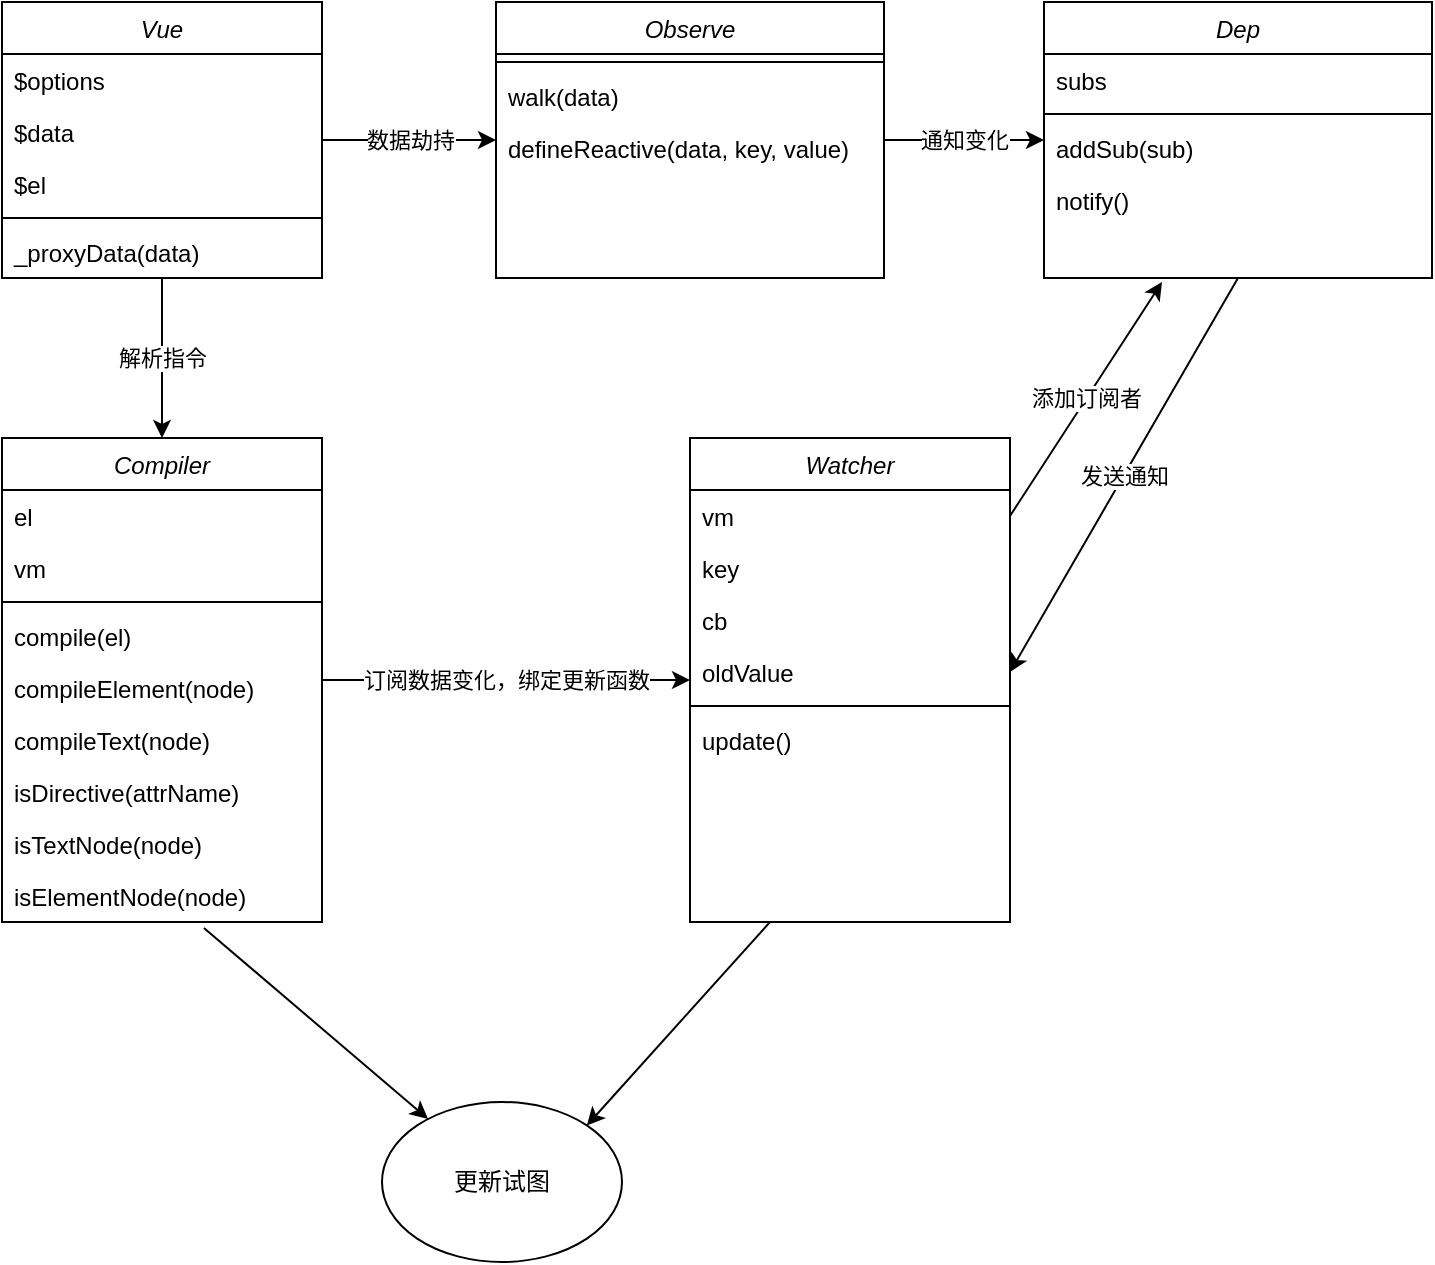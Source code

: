 <mxfile>
    <diagram id="C5RBs43oDa-KdzZeNtuy" name="Page-1">
        <mxGraphModel dx="898" dy="680" grid="1" gridSize="10" guides="1" tooltips="1" connect="1" arrows="1" fold="1" page="1" pageScale="1" pageWidth="827" pageHeight="1169" math="0" shadow="0">
            <root>
                <mxCell id="WIyWlLk6GJQsqaUBKTNV-0"/>
                <mxCell id="WIyWlLk6GJQsqaUBKTNV-1" parent="WIyWlLk6GJQsqaUBKTNV-0"/>
                <mxCell id="qaa-jnDIhITk49hOnsCu-12" value="数据劫持" style="edgeStyle=orthogonalEdgeStyle;rounded=0;orthogonalLoop=1;jettySize=auto;html=1;" parent="WIyWlLk6GJQsqaUBKTNV-1" source="zkfFHV4jXpPFQw0GAbJ--0" target="qaa-jnDIhITk49hOnsCu-6" edge="1">
                    <mxGeometry relative="1" as="geometry"/>
                </mxCell>
                <mxCell id="qaa-jnDIhITk49hOnsCu-21" value="解析指令" style="edgeStyle=orthogonalEdgeStyle;rounded=0;orthogonalLoop=1;jettySize=auto;html=1;" parent="WIyWlLk6GJQsqaUBKTNV-1" source="zkfFHV4jXpPFQw0GAbJ--0" target="qaa-jnDIhITk49hOnsCu-15" edge="1">
                    <mxGeometry relative="1" as="geometry"/>
                </mxCell>
                <mxCell id="zkfFHV4jXpPFQw0GAbJ--0" value="Vue" style="swimlane;fontStyle=2;align=center;verticalAlign=top;childLayout=stackLayout;horizontal=1;startSize=26;horizontalStack=0;resizeParent=1;resizeLast=0;collapsible=1;marginBottom=0;rounded=0;shadow=0;strokeWidth=1;" parent="WIyWlLk6GJQsqaUBKTNV-1" vertex="1">
                    <mxGeometry x="70" y="80" width="160" height="138" as="geometry">
                        <mxRectangle x="230" y="140" width="160" height="26" as="alternateBounds"/>
                    </mxGeometry>
                </mxCell>
                <mxCell id="zkfFHV4jXpPFQw0GAbJ--1" value="$options" style="text;align=left;verticalAlign=top;spacingLeft=4;spacingRight=4;overflow=hidden;rotatable=0;points=[[0,0.5],[1,0.5]];portConstraint=eastwest;" parent="zkfFHV4jXpPFQw0GAbJ--0" vertex="1">
                    <mxGeometry y="26" width="160" height="26" as="geometry"/>
                </mxCell>
                <mxCell id="zkfFHV4jXpPFQw0GAbJ--2" value="$data" style="text;align=left;verticalAlign=top;spacingLeft=4;spacingRight=4;overflow=hidden;rotatable=0;points=[[0,0.5],[1,0.5]];portConstraint=eastwest;rounded=0;shadow=0;html=0;" parent="zkfFHV4jXpPFQw0GAbJ--0" vertex="1">
                    <mxGeometry y="52" width="160" height="26" as="geometry"/>
                </mxCell>
                <mxCell id="zkfFHV4jXpPFQw0GAbJ--3" value="$el" style="text;align=left;verticalAlign=top;spacingLeft=4;spacingRight=4;overflow=hidden;rotatable=0;points=[[0,0.5],[1,0.5]];portConstraint=eastwest;rounded=0;shadow=0;html=0;" parent="zkfFHV4jXpPFQw0GAbJ--0" vertex="1">
                    <mxGeometry y="78" width="160" height="26" as="geometry"/>
                </mxCell>
                <mxCell id="zkfFHV4jXpPFQw0GAbJ--4" value="" style="line;html=1;strokeWidth=1;align=left;verticalAlign=middle;spacingTop=-1;spacingLeft=3;spacingRight=3;rotatable=0;labelPosition=right;points=[];portConstraint=eastwest;" parent="zkfFHV4jXpPFQw0GAbJ--0" vertex="1">
                    <mxGeometry y="104" width="160" height="8" as="geometry"/>
                </mxCell>
                <mxCell id="zkfFHV4jXpPFQw0GAbJ--5" value="_proxyData(data)" style="text;align=left;verticalAlign=top;spacingLeft=4;spacingRight=4;overflow=hidden;rotatable=0;points=[[0,0.5],[1,0.5]];portConstraint=eastwest;" parent="zkfFHV4jXpPFQw0GAbJ--0" vertex="1">
                    <mxGeometry y="112" width="160" height="26" as="geometry"/>
                </mxCell>
                <mxCell id="qaa-jnDIhITk49hOnsCu-42" value="通知变化" style="edgeStyle=orthogonalEdgeStyle;rounded=0;orthogonalLoop=1;jettySize=auto;html=1;" parent="WIyWlLk6GJQsqaUBKTNV-1" source="qaa-jnDIhITk49hOnsCu-6" target="qaa-jnDIhITk49hOnsCu-38" edge="1">
                    <mxGeometry relative="1" as="geometry"/>
                </mxCell>
                <mxCell id="qaa-jnDIhITk49hOnsCu-6" value="Observe" style="swimlane;fontStyle=2;align=center;verticalAlign=top;childLayout=stackLayout;horizontal=1;startSize=26;horizontalStack=0;resizeParent=1;resizeLast=0;collapsible=1;marginBottom=0;rounded=0;shadow=0;strokeWidth=1;" parent="WIyWlLk6GJQsqaUBKTNV-1" vertex="1">
                    <mxGeometry x="317" y="80" width="194" height="138" as="geometry">
                        <mxRectangle x="230" y="140" width="160" height="26" as="alternateBounds"/>
                    </mxGeometry>
                </mxCell>
                <mxCell id="qaa-jnDIhITk49hOnsCu-10" value="" style="line;html=1;strokeWidth=1;align=left;verticalAlign=middle;spacingTop=-1;spacingLeft=3;spacingRight=3;rotatable=0;labelPosition=right;points=[];portConstraint=eastwest;" parent="qaa-jnDIhITk49hOnsCu-6" vertex="1">
                    <mxGeometry y="26" width="194" height="8" as="geometry"/>
                </mxCell>
                <mxCell id="qaa-jnDIhITk49hOnsCu-11" value="walk(data)" style="text;align=left;verticalAlign=top;spacingLeft=4;spacingRight=4;overflow=hidden;rotatable=0;points=[[0,0.5],[1,0.5]];portConstraint=eastwest;" parent="qaa-jnDIhITk49hOnsCu-6" vertex="1">
                    <mxGeometry y="34" width="194" height="26" as="geometry"/>
                </mxCell>
                <mxCell id="qaa-jnDIhITk49hOnsCu-14" value="defineReactive(data, key, value)" style="text;align=left;verticalAlign=top;spacingLeft=4;spacingRight=4;overflow=hidden;rotatable=0;points=[[0,0.5],[1,0.5]];portConstraint=eastwest;" parent="qaa-jnDIhITk49hOnsCu-6" vertex="1">
                    <mxGeometry y="60" width="194" height="26" as="geometry"/>
                </mxCell>
                <mxCell id="qaa-jnDIhITk49hOnsCu-56" value="订阅数据变化，绑定更新函数" style="edgeStyle=orthogonalEdgeStyle;rounded=0;orthogonalLoop=1;jettySize=auto;html=1;" parent="WIyWlLk6GJQsqaUBKTNV-1" source="qaa-jnDIhITk49hOnsCu-15" target="qaa-jnDIhITk49hOnsCu-46" edge="1">
                    <mxGeometry relative="1" as="geometry"/>
                </mxCell>
                <mxCell id="qaa-jnDIhITk49hOnsCu-15" value="Compiler" style="swimlane;fontStyle=2;align=center;verticalAlign=top;childLayout=stackLayout;horizontal=1;startSize=26;horizontalStack=0;resizeParent=1;resizeLast=0;collapsible=1;marginBottom=0;rounded=0;shadow=0;strokeWidth=1;" parent="WIyWlLk6GJQsqaUBKTNV-1" vertex="1">
                    <mxGeometry x="70" y="298" width="160" height="242" as="geometry">
                        <mxRectangle x="230" y="140" width="160" height="26" as="alternateBounds"/>
                    </mxGeometry>
                </mxCell>
                <mxCell id="qaa-jnDIhITk49hOnsCu-16" value="el" style="text;align=left;verticalAlign=top;spacingLeft=4;spacingRight=4;overflow=hidden;rotatable=0;points=[[0,0.5],[1,0.5]];portConstraint=eastwest;" parent="qaa-jnDIhITk49hOnsCu-15" vertex="1">
                    <mxGeometry y="26" width="160" height="26" as="geometry"/>
                </mxCell>
                <mxCell id="qaa-jnDIhITk49hOnsCu-17" value="vm" style="text;align=left;verticalAlign=top;spacingLeft=4;spacingRight=4;overflow=hidden;rotatable=0;points=[[0,0.5],[1,0.5]];portConstraint=eastwest;rounded=0;shadow=0;html=0;" parent="qaa-jnDIhITk49hOnsCu-15" vertex="1">
                    <mxGeometry y="52" width="160" height="26" as="geometry"/>
                </mxCell>
                <mxCell id="qaa-jnDIhITk49hOnsCu-19" value="" style="line;html=1;strokeWidth=1;align=left;verticalAlign=middle;spacingTop=-1;spacingLeft=3;spacingRight=3;rotatable=0;labelPosition=right;points=[];portConstraint=eastwest;" parent="qaa-jnDIhITk49hOnsCu-15" vertex="1">
                    <mxGeometry y="78" width="160" height="8" as="geometry"/>
                </mxCell>
                <mxCell id="qaa-jnDIhITk49hOnsCu-20" value="compile(el)" style="text;align=left;verticalAlign=top;spacingLeft=4;spacingRight=4;overflow=hidden;rotatable=0;points=[[0,0.5],[1,0.5]];portConstraint=eastwest;" parent="qaa-jnDIhITk49hOnsCu-15" vertex="1">
                    <mxGeometry y="86" width="160" height="26" as="geometry"/>
                </mxCell>
                <mxCell id="qaa-jnDIhITk49hOnsCu-22" value="compileElement(node)" style="text;align=left;verticalAlign=top;spacingLeft=4;spacingRight=4;overflow=hidden;rotatable=0;points=[[0,0.5],[1,0.5]];portConstraint=eastwest;" parent="qaa-jnDIhITk49hOnsCu-15" vertex="1">
                    <mxGeometry y="112" width="160" height="26" as="geometry"/>
                </mxCell>
                <mxCell id="qaa-jnDIhITk49hOnsCu-23" value="compileText(node)" style="text;align=left;verticalAlign=top;spacingLeft=4;spacingRight=4;overflow=hidden;rotatable=0;points=[[0,0.5],[1,0.5]];portConstraint=eastwest;" parent="qaa-jnDIhITk49hOnsCu-15" vertex="1">
                    <mxGeometry y="138" width="160" height="26" as="geometry"/>
                </mxCell>
                <mxCell id="qaa-jnDIhITk49hOnsCu-24" value="isDirective(attrName)" style="text;align=left;verticalAlign=top;spacingLeft=4;spacingRight=4;overflow=hidden;rotatable=0;points=[[0,0.5],[1,0.5]];portConstraint=eastwest;" parent="qaa-jnDIhITk49hOnsCu-15" vertex="1">
                    <mxGeometry y="164" width="160" height="26" as="geometry"/>
                </mxCell>
                <mxCell id="qaa-jnDIhITk49hOnsCu-26" value="isTextNode(node)" style="text;align=left;verticalAlign=top;spacingLeft=4;spacingRight=4;overflow=hidden;rotatable=0;points=[[0,0.5],[1,0.5]];portConstraint=eastwest;" parent="qaa-jnDIhITk49hOnsCu-15" vertex="1">
                    <mxGeometry y="190" width="160" height="26" as="geometry"/>
                </mxCell>
                <mxCell id="qaa-jnDIhITk49hOnsCu-27" value="isElementNode(node)" style="text;align=left;verticalAlign=top;spacingLeft=4;spacingRight=4;overflow=hidden;rotatable=0;points=[[0,0.5],[1,0.5]];portConstraint=eastwest;" parent="qaa-jnDIhITk49hOnsCu-15" vertex="1">
                    <mxGeometry y="216" width="160" height="26" as="geometry"/>
                </mxCell>
                <mxCell id="qaa-jnDIhITk49hOnsCu-38" value="Dep" style="swimlane;fontStyle=2;align=center;verticalAlign=top;childLayout=stackLayout;horizontal=1;startSize=26;horizontalStack=0;resizeParent=1;resizeLast=0;collapsible=1;marginBottom=0;rounded=0;shadow=0;strokeWidth=1;" parent="WIyWlLk6GJQsqaUBKTNV-1" vertex="1">
                    <mxGeometry x="591" y="80" width="194" height="138" as="geometry">
                        <mxRectangle x="230" y="140" width="160" height="26" as="alternateBounds"/>
                    </mxGeometry>
                </mxCell>
                <mxCell id="qaa-jnDIhITk49hOnsCu-40" value="subs" style="text;align=left;verticalAlign=top;spacingLeft=4;spacingRight=4;overflow=hidden;rotatable=0;points=[[0,0.5],[1,0.5]];portConstraint=eastwest;" parent="qaa-jnDIhITk49hOnsCu-38" vertex="1">
                    <mxGeometry y="26" width="194" height="26" as="geometry"/>
                </mxCell>
                <mxCell id="qaa-jnDIhITk49hOnsCu-39" value="" style="line;html=1;strokeWidth=1;align=left;verticalAlign=middle;spacingTop=-1;spacingLeft=3;spacingRight=3;rotatable=0;labelPosition=right;points=[];portConstraint=eastwest;" parent="qaa-jnDIhITk49hOnsCu-38" vertex="1">
                    <mxGeometry y="52" width="194" height="8" as="geometry"/>
                </mxCell>
                <mxCell id="qaa-jnDIhITk49hOnsCu-41" value="addSub(sub)" style="text;align=left;verticalAlign=top;spacingLeft=4;spacingRight=4;overflow=hidden;rotatable=0;points=[[0,0.5],[1,0.5]];portConstraint=eastwest;" parent="qaa-jnDIhITk49hOnsCu-38" vertex="1">
                    <mxGeometry y="60" width="194" height="26" as="geometry"/>
                </mxCell>
                <mxCell id="qaa-jnDIhITk49hOnsCu-44" value="notify()" style="text;align=left;verticalAlign=top;spacingLeft=4;spacingRight=4;overflow=hidden;rotatable=0;points=[[0,0.5],[1,0.5]];portConstraint=eastwest;" parent="qaa-jnDIhITk49hOnsCu-38" vertex="1">
                    <mxGeometry y="86" width="194" height="26" as="geometry"/>
                </mxCell>
                <mxCell id="qaa-jnDIhITk49hOnsCu-46" value="Watcher" style="swimlane;fontStyle=2;align=center;verticalAlign=top;childLayout=stackLayout;horizontal=1;startSize=26;horizontalStack=0;resizeParent=1;resizeLast=0;collapsible=1;marginBottom=0;rounded=0;shadow=0;strokeWidth=1;" parent="WIyWlLk6GJQsqaUBKTNV-1" vertex="1">
                    <mxGeometry x="414" y="298" width="160" height="242" as="geometry">
                        <mxRectangle x="230" y="140" width="160" height="26" as="alternateBounds"/>
                    </mxGeometry>
                </mxCell>
                <mxCell id="qaa-jnDIhITk49hOnsCu-47" value="vm" style="text;align=left;verticalAlign=top;spacingLeft=4;spacingRight=4;overflow=hidden;rotatable=0;points=[[0,0.5],[1,0.5]];portConstraint=eastwest;" parent="qaa-jnDIhITk49hOnsCu-46" vertex="1">
                    <mxGeometry y="26" width="160" height="26" as="geometry"/>
                </mxCell>
                <mxCell id="qaa-jnDIhITk49hOnsCu-57" value="key" style="text;align=left;verticalAlign=top;spacingLeft=4;spacingRight=4;overflow=hidden;rotatable=0;points=[[0,0.5],[1,0.5]];portConstraint=eastwest;" parent="qaa-jnDIhITk49hOnsCu-46" vertex="1">
                    <mxGeometry y="52" width="160" height="26" as="geometry"/>
                </mxCell>
                <mxCell id="qaa-jnDIhITk49hOnsCu-58" value="cb" style="text;align=left;verticalAlign=top;spacingLeft=4;spacingRight=4;overflow=hidden;rotatable=0;points=[[0,0.5],[1,0.5]];portConstraint=eastwest;" parent="qaa-jnDIhITk49hOnsCu-46" vertex="1">
                    <mxGeometry y="78" width="160" height="26" as="geometry"/>
                </mxCell>
                <mxCell id="qaa-jnDIhITk49hOnsCu-48" value="oldValue" style="text;align=left;verticalAlign=top;spacingLeft=4;spacingRight=4;overflow=hidden;rotatable=0;points=[[0,0.5],[1,0.5]];portConstraint=eastwest;rounded=0;shadow=0;html=0;" parent="qaa-jnDIhITk49hOnsCu-46" vertex="1">
                    <mxGeometry y="104" width="160" height="26" as="geometry"/>
                </mxCell>
                <mxCell id="qaa-jnDIhITk49hOnsCu-49" value="" style="line;html=1;strokeWidth=1;align=left;verticalAlign=middle;spacingTop=-1;spacingLeft=3;spacingRight=3;rotatable=0;labelPosition=right;points=[];portConstraint=eastwest;" parent="qaa-jnDIhITk49hOnsCu-46" vertex="1">
                    <mxGeometry y="130" width="160" height="8" as="geometry"/>
                </mxCell>
                <mxCell id="qaa-jnDIhITk49hOnsCu-50" value="update()" style="text;align=left;verticalAlign=top;spacingLeft=4;spacingRight=4;overflow=hidden;rotatable=0;points=[[0,0.5],[1,0.5]];portConstraint=eastwest;" parent="qaa-jnDIhITk49hOnsCu-46" vertex="1">
                    <mxGeometry y="138" width="160" height="26" as="geometry"/>
                </mxCell>
                <mxCell id="qaa-jnDIhITk49hOnsCu-62" value="发送通知" style="endArrow=classic;html=1;rounded=0;exitX=0.5;exitY=1;exitDx=0;exitDy=0;entryX=1;entryY=0.5;entryDx=0;entryDy=0;" parent="WIyWlLk6GJQsqaUBKTNV-1" source="qaa-jnDIhITk49hOnsCu-38" target="qaa-jnDIhITk49hOnsCu-48" edge="1">
                    <mxGeometry width="50" height="50" relative="1" as="geometry">
                        <mxPoint x="390" y="340" as="sourcePoint"/>
                        <mxPoint x="440" y="290" as="targetPoint"/>
                    </mxGeometry>
                </mxCell>
                <mxCell id="3" value="添加订阅者" style="endArrow=classic;html=1;exitX=1;exitY=0.5;exitDx=0;exitDy=0;" edge="1" parent="WIyWlLk6GJQsqaUBKTNV-1" source="qaa-jnDIhITk49hOnsCu-47">
                    <mxGeometry width="50" height="50" relative="1" as="geometry">
                        <mxPoint x="410" y="370" as="sourcePoint"/>
                        <mxPoint x="650" y="220" as="targetPoint"/>
                    </mxGeometry>
                </mxCell>
                <mxCell id="4" value="更新试图" style="ellipse;whiteSpace=wrap;html=1;" vertex="1" parent="WIyWlLk6GJQsqaUBKTNV-1">
                    <mxGeometry x="260" y="630" width="120" height="80" as="geometry"/>
                </mxCell>
                <mxCell id="5" value="" style="endArrow=classic;html=1;exitX=0.631;exitY=1.115;exitDx=0;exitDy=0;exitPerimeter=0;" edge="1" parent="WIyWlLk6GJQsqaUBKTNV-1" source="qaa-jnDIhITk49hOnsCu-27" target="4">
                    <mxGeometry width="50" height="50" relative="1" as="geometry">
                        <mxPoint x="410" y="480" as="sourcePoint"/>
                        <mxPoint x="250" y="580" as="targetPoint"/>
                    </mxGeometry>
                </mxCell>
                <mxCell id="7" value="" style="endArrow=classic;html=1;exitX=0.25;exitY=1;exitDx=0;exitDy=0;entryX=1;entryY=0;entryDx=0;entryDy=0;" edge="1" parent="WIyWlLk6GJQsqaUBKTNV-1" source="qaa-jnDIhITk49hOnsCu-46" target="4">
                    <mxGeometry width="50" height="50" relative="1" as="geometry">
                        <mxPoint x="430" y="650" as="sourcePoint"/>
                        <mxPoint x="480" y="600" as="targetPoint"/>
                    </mxGeometry>
                </mxCell>
            </root>
        </mxGraphModel>
    </diagram>
</mxfile>